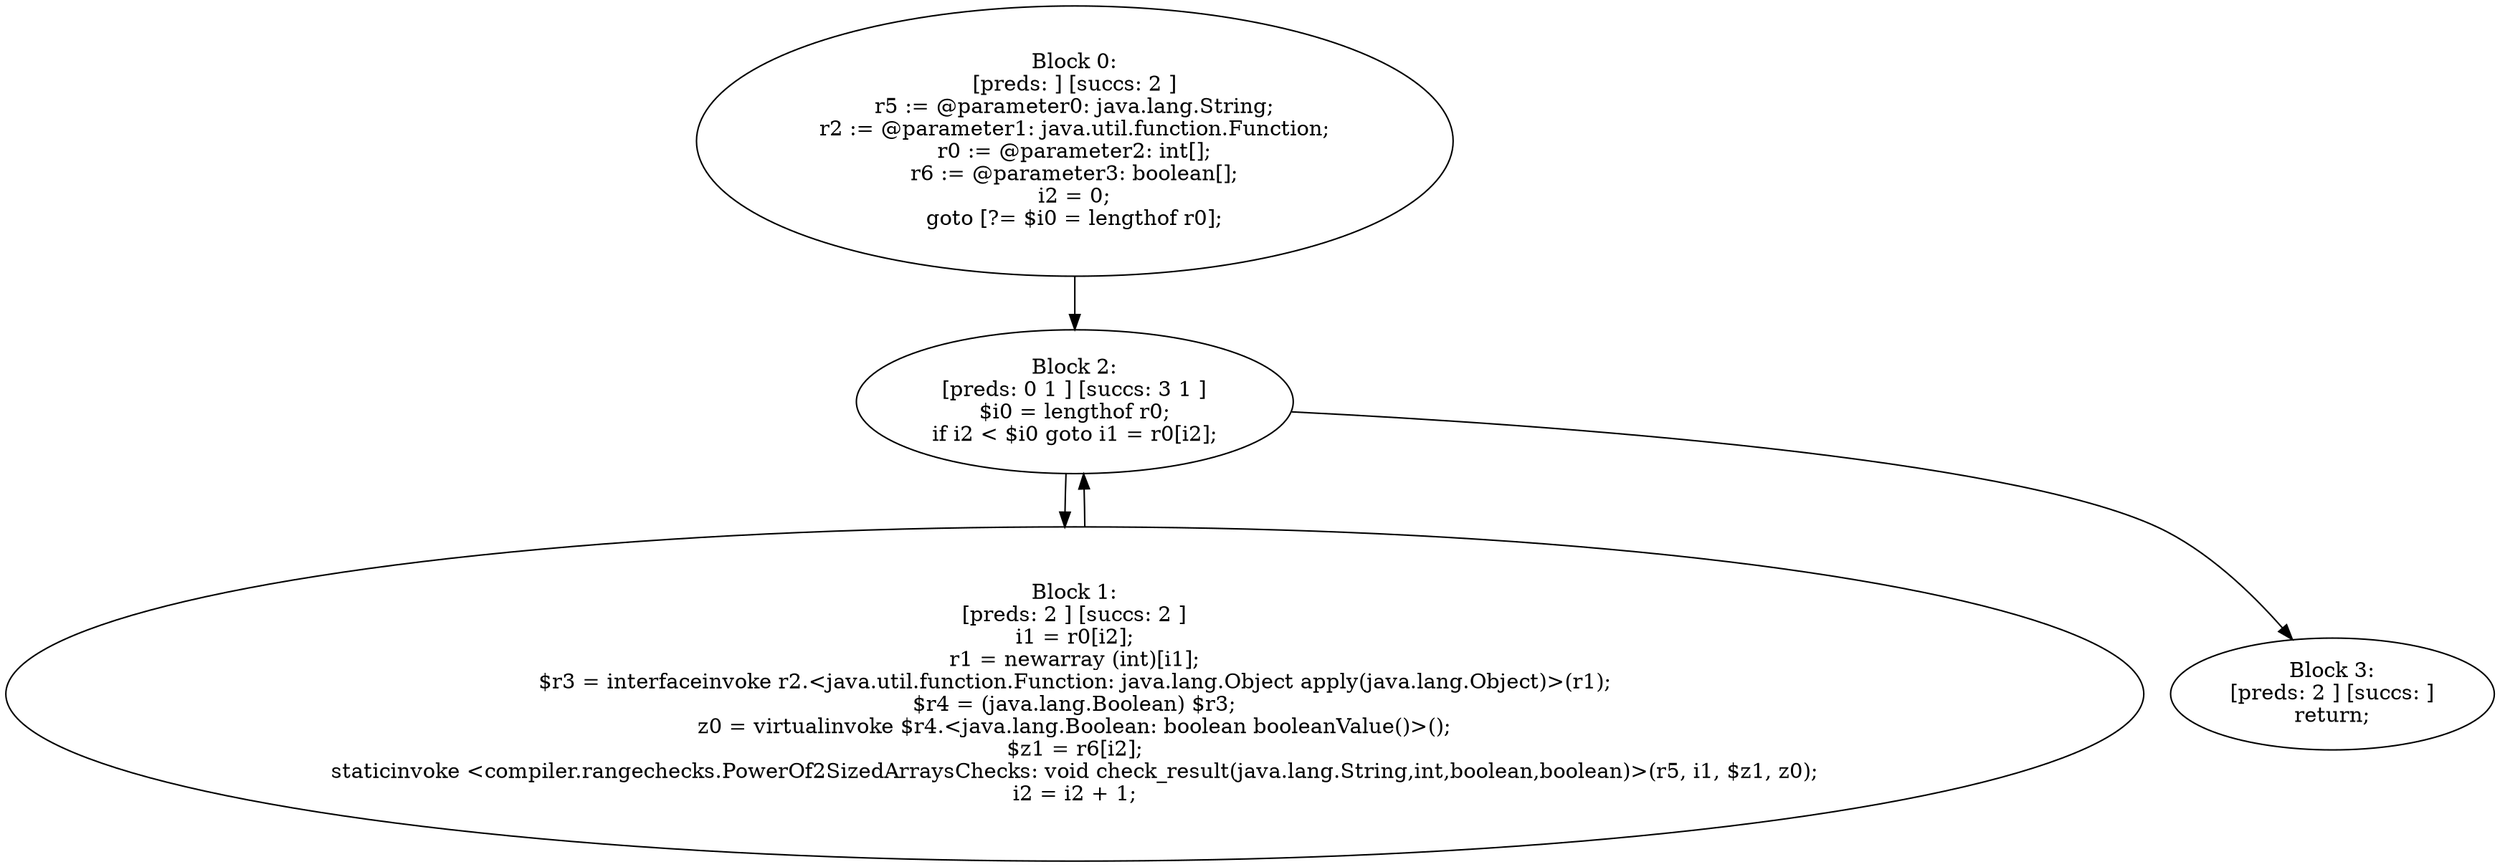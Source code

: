 digraph "unitGraph" {
    "Block 0:
[preds: ] [succs: 2 ]
r5 := @parameter0: java.lang.String;
r2 := @parameter1: java.util.function.Function;
r0 := @parameter2: int[];
r6 := @parameter3: boolean[];
i2 = 0;
goto [?= $i0 = lengthof r0];
"
    "Block 1:
[preds: 2 ] [succs: 2 ]
i1 = r0[i2];
r1 = newarray (int)[i1];
$r3 = interfaceinvoke r2.<java.util.function.Function: java.lang.Object apply(java.lang.Object)>(r1);
$r4 = (java.lang.Boolean) $r3;
z0 = virtualinvoke $r4.<java.lang.Boolean: boolean booleanValue()>();
$z1 = r6[i2];
staticinvoke <compiler.rangechecks.PowerOf2SizedArraysChecks: void check_result(java.lang.String,int,boolean,boolean)>(r5, i1, $z1, z0);
i2 = i2 + 1;
"
    "Block 2:
[preds: 0 1 ] [succs: 3 1 ]
$i0 = lengthof r0;
if i2 < $i0 goto i1 = r0[i2];
"
    "Block 3:
[preds: 2 ] [succs: ]
return;
"
    "Block 0:
[preds: ] [succs: 2 ]
r5 := @parameter0: java.lang.String;
r2 := @parameter1: java.util.function.Function;
r0 := @parameter2: int[];
r6 := @parameter3: boolean[];
i2 = 0;
goto [?= $i0 = lengthof r0];
"->"Block 2:
[preds: 0 1 ] [succs: 3 1 ]
$i0 = lengthof r0;
if i2 < $i0 goto i1 = r0[i2];
";
    "Block 1:
[preds: 2 ] [succs: 2 ]
i1 = r0[i2];
r1 = newarray (int)[i1];
$r3 = interfaceinvoke r2.<java.util.function.Function: java.lang.Object apply(java.lang.Object)>(r1);
$r4 = (java.lang.Boolean) $r3;
z0 = virtualinvoke $r4.<java.lang.Boolean: boolean booleanValue()>();
$z1 = r6[i2];
staticinvoke <compiler.rangechecks.PowerOf2SizedArraysChecks: void check_result(java.lang.String,int,boolean,boolean)>(r5, i1, $z1, z0);
i2 = i2 + 1;
"->"Block 2:
[preds: 0 1 ] [succs: 3 1 ]
$i0 = lengthof r0;
if i2 < $i0 goto i1 = r0[i2];
";
    "Block 2:
[preds: 0 1 ] [succs: 3 1 ]
$i0 = lengthof r0;
if i2 < $i0 goto i1 = r0[i2];
"->"Block 3:
[preds: 2 ] [succs: ]
return;
";
    "Block 2:
[preds: 0 1 ] [succs: 3 1 ]
$i0 = lengthof r0;
if i2 < $i0 goto i1 = r0[i2];
"->"Block 1:
[preds: 2 ] [succs: 2 ]
i1 = r0[i2];
r1 = newarray (int)[i1];
$r3 = interfaceinvoke r2.<java.util.function.Function: java.lang.Object apply(java.lang.Object)>(r1);
$r4 = (java.lang.Boolean) $r3;
z0 = virtualinvoke $r4.<java.lang.Boolean: boolean booleanValue()>();
$z1 = r6[i2];
staticinvoke <compiler.rangechecks.PowerOf2SizedArraysChecks: void check_result(java.lang.String,int,boolean,boolean)>(r5, i1, $z1, z0);
i2 = i2 + 1;
";
}
